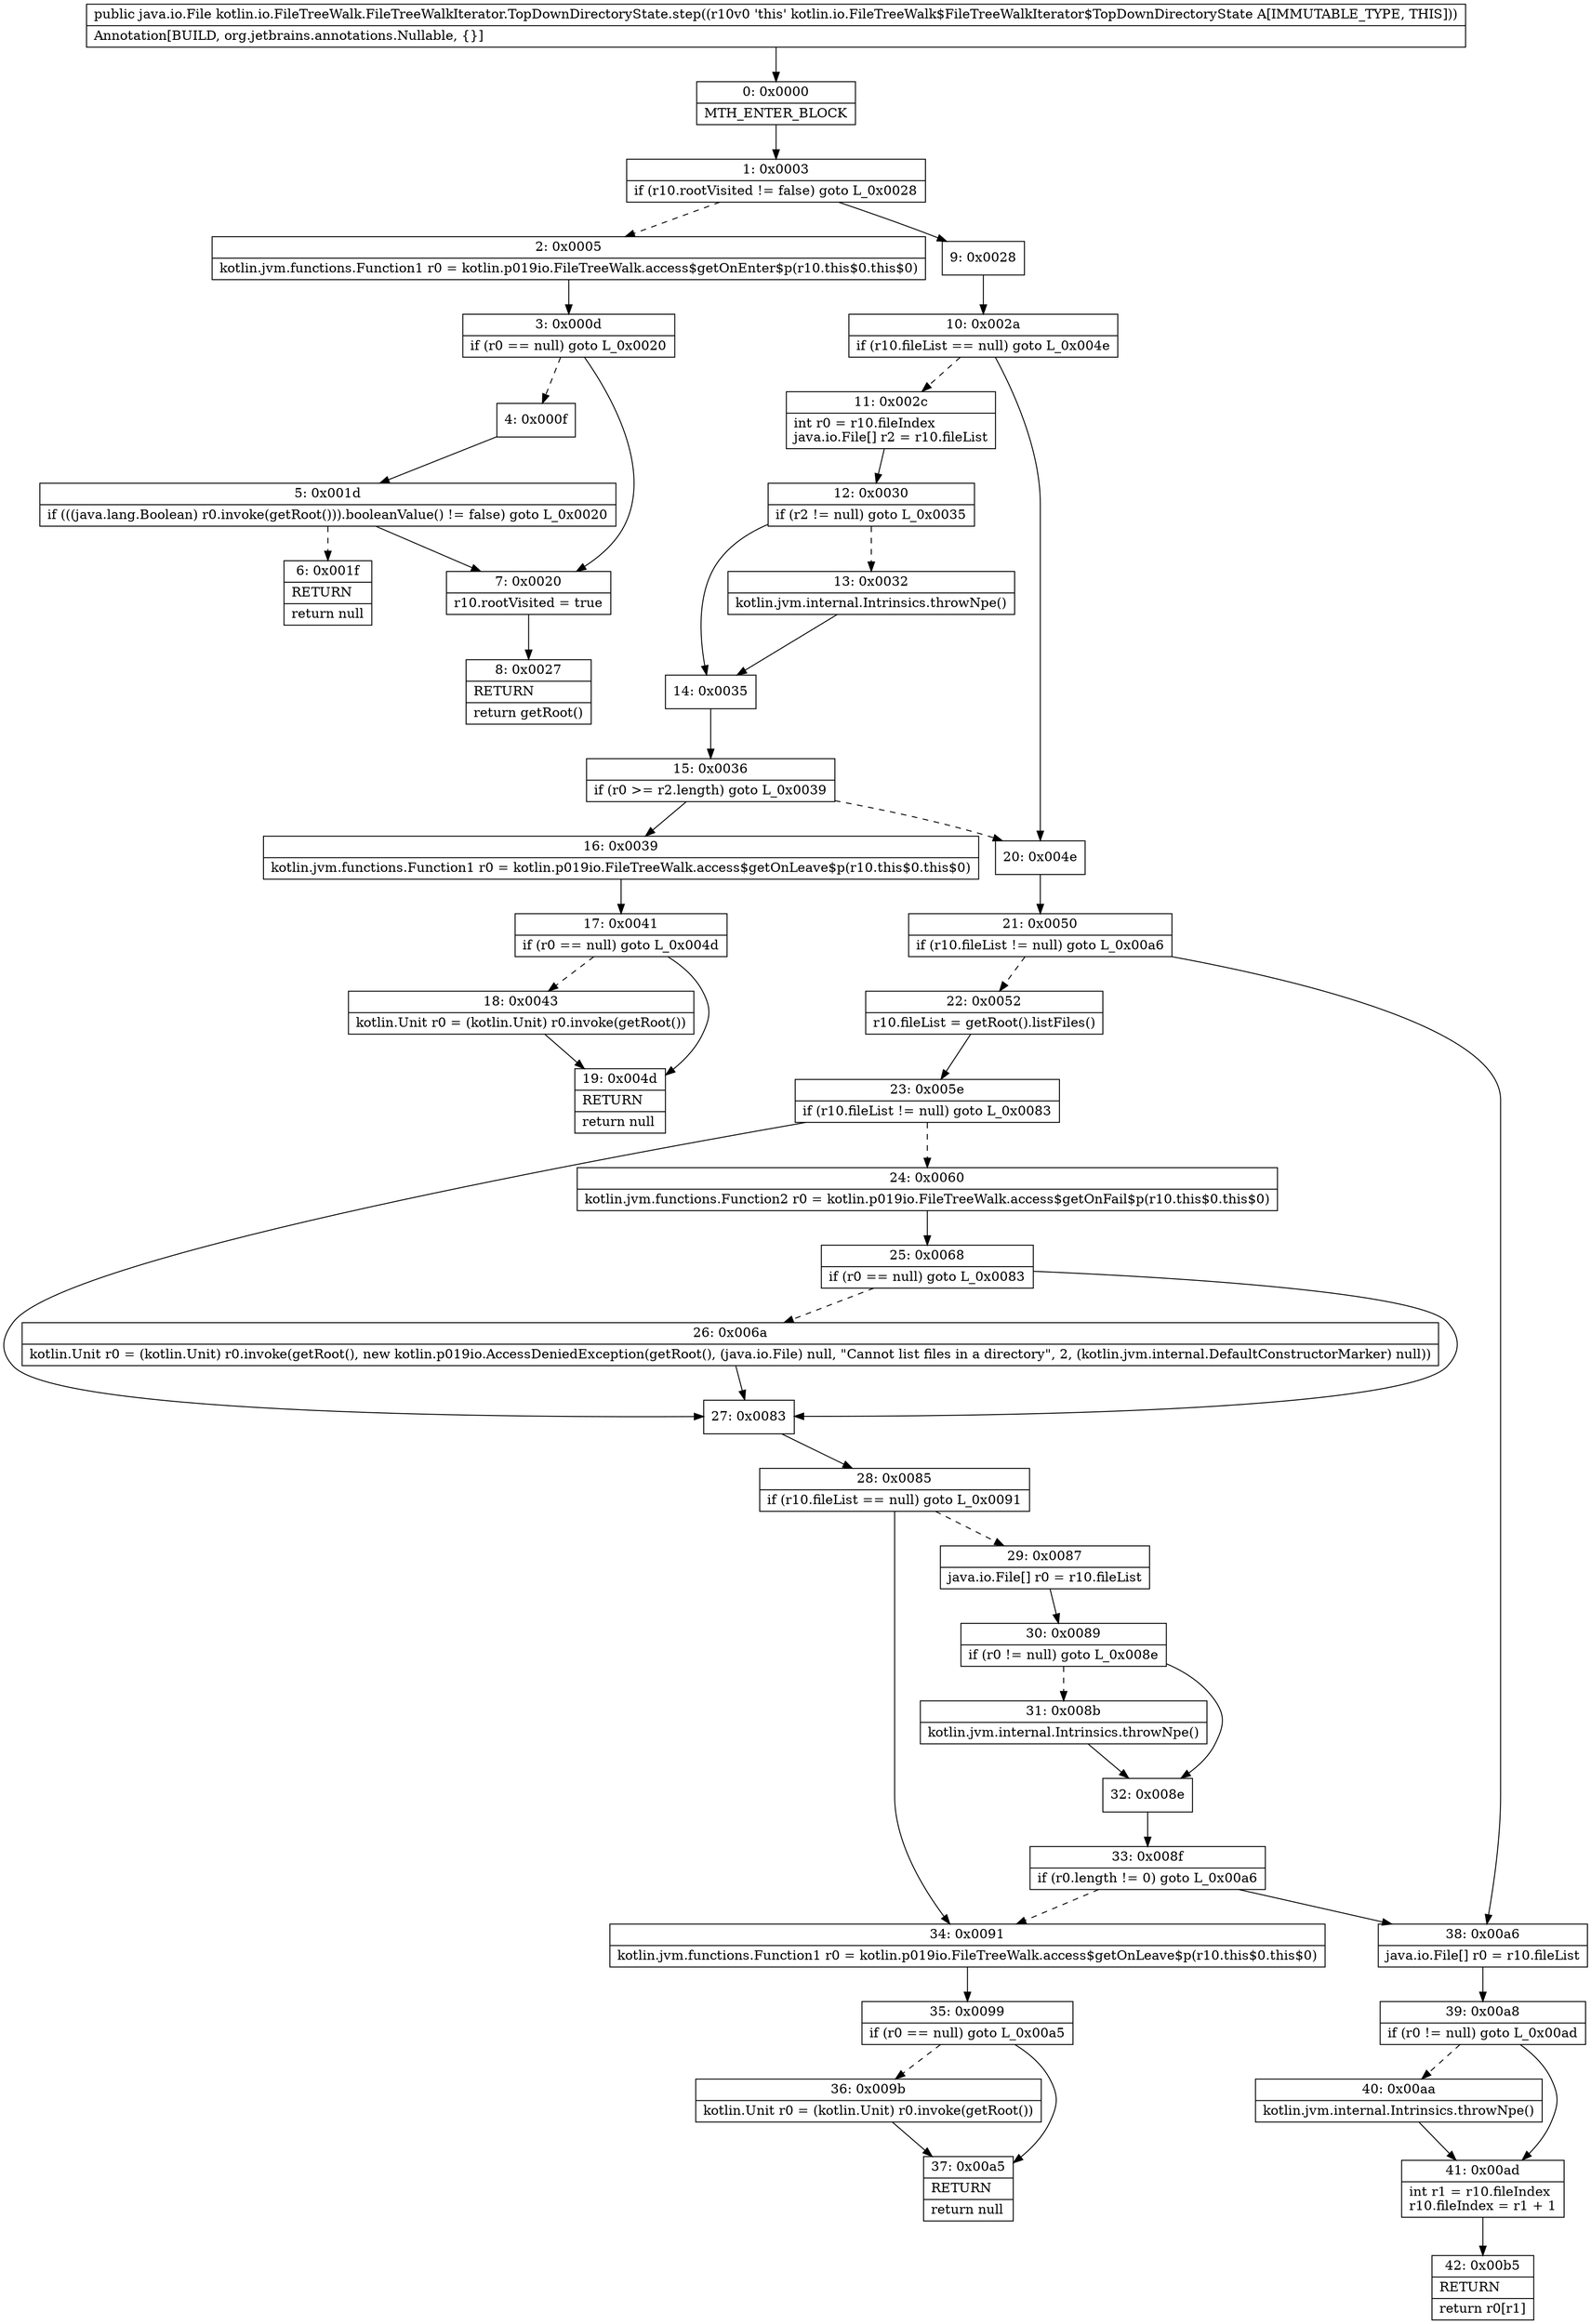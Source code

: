 digraph "CFG forkotlin.io.FileTreeWalk.FileTreeWalkIterator.TopDownDirectoryState.step()Ljava\/io\/File;" {
Node_0 [shape=record,label="{0\:\ 0x0000|MTH_ENTER_BLOCK\l}"];
Node_1 [shape=record,label="{1\:\ 0x0003|if (r10.rootVisited != false) goto L_0x0028\l}"];
Node_2 [shape=record,label="{2\:\ 0x0005|kotlin.jvm.functions.Function1 r0 = kotlin.p019io.FileTreeWalk.access$getOnEnter$p(r10.this$0.this$0)\l}"];
Node_3 [shape=record,label="{3\:\ 0x000d|if (r0 == null) goto L_0x0020\l}"];
Node_4 [shape=record,label="{4\:\ 0x000f}"];
Node_5 [shape=record,label="{5\:\ 0x001d|if (((java.lang.Boolean) r0.invoke(getRoot())).booleanValue() != false) goto L_0x0020\l}"];
Node_6 [shape=record,label="{6\:\ 0x001f|RETURN\l|return null\l}"];
Node_7 [shape=record,label="{7\:\ 0x0020|r10.rootVisited = true\l}"];
Node_8 [shape=record,label="{8\:\ 0x0027|RETURN\l|return getRoot()\l}"];
Node_9 [shape=record,label="{9\:\ 0x0028}"];
Node_10 [shape=record,label="{10\:\ 0x002a|if (r10.fileList == null) goto L_0x004e\l}"];
Node_11 [shape=record,label="{11\:\ 0x002c|int r0 = r10.fileIndex\ljava.io.File[] r2 = r10.fileList\l}"];
Node_12 [shape=record,label="{12\:\ 0x0030|if (r2 != null) goto L_0x0035\l}"];
Node_13 [shape=record,label="{13\:\ 0x0032|kotlin.jvm.internal.Intrinsics.throwNpe()\l}"];
Node_14 [shape=record,label="{14\:\ 0x0035}"];
Node_15 [shape=record,label="{15\:\ 0x0036|if (r0 \>= r2.length) goto L_0x0039\l}"];
Node_16 [shape=record,label="{16\:\ 0x0039|kotlin.jvm.functions.Function1 r0 = kotlin.p019io.FileTreeWalk.access$getOnLeave$p(r10.this$0.this$0)\l}"];
Node_17 [shape=record,label="{17\:\ 0x0041|if (r0 == null) goto L_0x004d\l}"];
Node_18 [shape=record,label="{18\:\ 0x0043|kotlin.Unit r0 = (kotlin.Unit) r0.invoke(getRoot())\l}"];
Node_19 [shape=record,label="{19\:\ 0x004d|RETURN\l|return null\l}"];
Node_20 [shape=record,label="{20\:\ 0x004e}"];
Node_21 [shape=record,label="{21\:\ 0x0050|if (r10.fileList != null) goto L_0x00a6\l}"];
Node_22 [shape=record,label="{22\:\ 0x0052|r10.fileList = getRoot().listFiles()\l}"];
Node_23 [shape=record,label="{23\:\ 0x005e|if (r10.fileList != null) goto L_0x0083\l}"];
Node_24 [shape=record,label="{24\:\ 0x0060|kotlin.jvm.functions.Function2 r0 = kotlin.p019io.FileTreeWalk.access$getOnFail$p(r10.this$0.this$0)\l}"];
Node_25 [shape=record,label="{25\:\ 0x0068|if (r0 == null) goto L_0x0083\l}"];
Node_26 [shape=record,label="{26\:\ 0x006a|kotlin.Unit r0 = (kotlin.Unit) r0.invoke(getRoot(), new kotlin.p019io.AccessDeniedException(getRoot(), (java.io.File) null, \"Cannot list files in a directory\", 2, (kotlin.jvm.internal.DefaultConstructorMarker) null))\l}"];
Node_27 [shape=record,label="{27\:\ 0x0083}"];
Node_28 [shape=record,label="{28\:\ 0x0085|if (r10.fileList == null) goto L_0x0091\l}"];
Node_29 [shape=record,label="{29\:\ 0x0087|java.io.File[] r0 = r10.fileList\l}"];
Node_30 [shape=record,label="{30\:\ 0x0089|if (r0 != null) goto L_0x008e\l}"];
Node_31 [shape=record,label="{31\:\ 0x008b|kotlin.jvm.internal.Intrinsics.throwNpe()\l}"];
Node_32 [shape=record,label="{32\:\ 0x008e}"];
Node_33 [shape=record,label="{33\:\ 0x008f|if (r0.length != 0) goto L_0x00a6\l}"];
Node_34 [shape=record,label="{34\:\ 0x0091|kotlin.jvm.functions.Function1 r0 = kotlin.p019io.FileTreeWalk.access$getOnLeave$p(r10.this$0.this$0)\l}"];
Node_35 [shape=record,label="{35\:\ 0x0099|if (r0 == null) goto L_0x00a5\l}"];
Node_36 [shape=record,label="{36\:\ 0x009b|kotlin.Unit r0 = (kotlin.Unit) r0.invoke(getRoot())\l}"];
Node_37 [shape=record,label="{37\:\ 0x00a5|RETURN\l|return null\l}"];
Node_38 [shape=record,label="{38\:\ 0x00a6|java.io.File[] r0 = r10.fileList\l}"];
Node_39 [shape=record,label="{39\:\ 0x00a8|if (r0 != null) goto L_0x00ad\l}"];
Node_40 [shape=record,label="{40\:\ 0x00aa|kotlin.jvm.internal.Intrinsics.throwNpe()\l}"];
Node_41 [shape=record,label="{41\:\ 0x00ad|int r1 = r10.fileIndex\lr10.fileIndex = r1 + 1\l}"];
Node_42 [shape=record,label="{42\:\ 0x00b5|RETURN\l|return r0[r1]\l}"];
MethodNode[shape=record,label="{public java.io.File kotlin.io.FileTreeWalk.FileTreeWalkIterator.TopDownDirectoryState.step((r10v0 'this' kotlin.io.FileTreeWalk$FileTreeWalkIterator$TopDownDirectoryState A[IMMUTABLE_TYPE, THIS]))  | Annotation[BUILD, org.jetbrains.annotations.Nullable, \{\}]\l}"];
MethodNode -> Node_0;
Node_0 -> Node_1;
Node_1 -> Node_2[style=dashed];
Node_1 -> Node_9;
Node_2 -> Node_3;
Node_3 -> Node_4[style=dashed];
Node_3 -> Node_7;
Node_4 -> Node_5;
Node_5 -> Node_6[style=dashed];
Node_5 -> Node_7;
Node_7 -> Node_8;
Node_9 -> Node_10;
Node_10 -> Node_11[style=dashed];
Node_10 -> Node_20;
Node_11 -> Node_12;
Node_12 -> Node_13[style=dashed];
Node_12 -> Node_14;
Node_13 -> Node_14;
Node_14 -> Node_15;
Node_15 -> Node_16;
Node_15 -> Node_20[style=dashed];
Node_16 -> Node_17;
Node_17 -> Node_18[style=dashed];
Node_17 -> Node_19;
Node_18 -> Node_19;
Node_20 -> Node_21;
Node_21 -> Node_22[style=dashed];
Node_21 -> Node_38;
Node_22 -> Node_23;
Node_23 -> Node_24[style=dashed];
Node_23 -> Node_27;
Node_24 -> Node_25;
Node_25 -> Node_26[style=dashed];
Node_25 -> Node_27;
Node_26 -> Node_27;
Node_27 -> Node_28;
Node_28 -> Node_29[style=dashed];
Node_28 -> Node_34;
Node_29 -> Node_30;
Node_30 -> Node_31[style=dashed];
Node_30 -> Node_32;
Node_31 -> Node_32;
Node_32 -> Node_33;
Node_33 -> Node_34[style=dashed];
Node_33 -> Node_38;
Node_34 -> Node_35;
Node_35 -> Node_36[style=dashed];
Node_35 -> Node_37;
Node_36 -> Node_37;
Node_38 -> Node_39;
Node_39 -> Node_40[style=dashed];
Node_39 -> Node_41;
Node_40 -> Node_41;
Node_41 -> Node_42;
}

